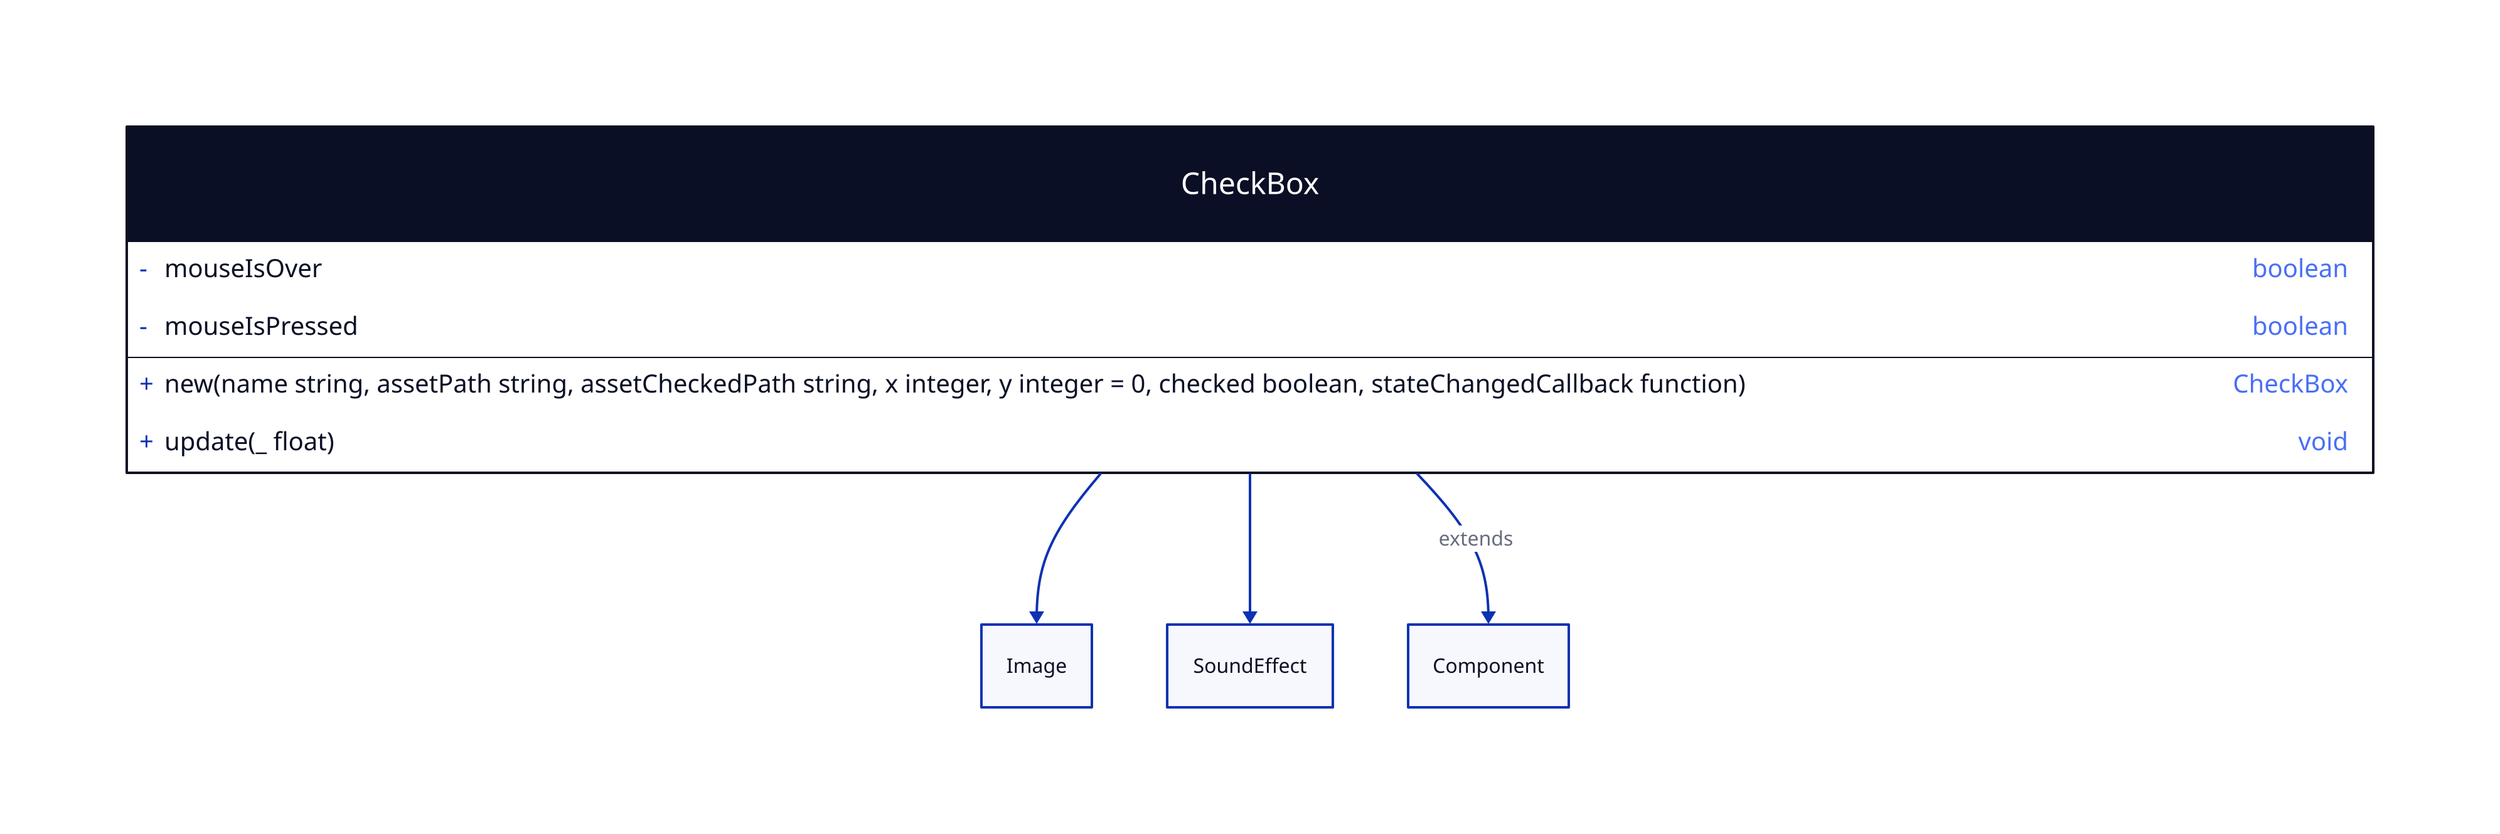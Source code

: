 CheckBox: {
  shape: class

  +new(name string, assetPath string, assetCheckedPath string, x integer, y integer = 0, checked boolean, stateChangedCallback function): CheckBox

  -mouseIsOver: boolean
  -mouseIsPressed: boolean

  +update(_ float): void
}
CheckBox -> Image
CheckBox -> SoundEffect
CheckBox -> Component: extends

